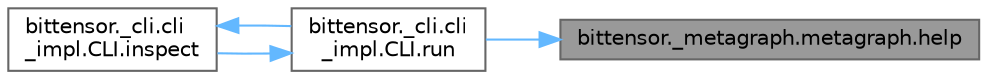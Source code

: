 digraph "bittensor._metagraph.metagraph.help"
{
 // LATEX_PDF_SIZE
  bgcolor="transparent";
  edge [fontname=Helvetica,fontsize=10,labelfontname=Helvetica,labelfontsize=10];
  node [fontname=Helvetica,fontsize=10,shape=box,height=0.2,width=0.4];
  rankdir="RL";
  Node1 [label="bittensor._metagraph.metagraph.help",height=0.2,width=0.4,color="gray40", fillcolor="grey60", style="filled", fontcolor="black",tooltip=" "];
  Node1 -> Node2 [dir="back",color="steelblue1",style="solid"];
  Node2 [label="bittensor._cli.cli\l_impl.CLI.run",height=0.2,width=0.4,color="grey40", fillcolor="white", style="filled",URL="$classbittensor_1_1__cli_1_1cli__impl_1_1_c_l_i.html#aefb4bb012305712b2dbbd29545c843ce",tooltip=" "];
  Node2 -> Node3 [dir="back",color="steelblue1",style="solid"];
  Node3 [label="bittensor._cli.cli\l_impl.CLI.inspect",height=0.2,width=0.4,color="grey40", fillcolor="white", style="filled",URL="$classbittensor_1_1__cli_1_1cli__impl_1_1_c_l_i.html#ae03172c94947caed1fdc0a5c0a0aa8c2",tooltip=" "];
  Node3 -> Node2 [dir="back",color="steelblue1",style="solid"];
}
